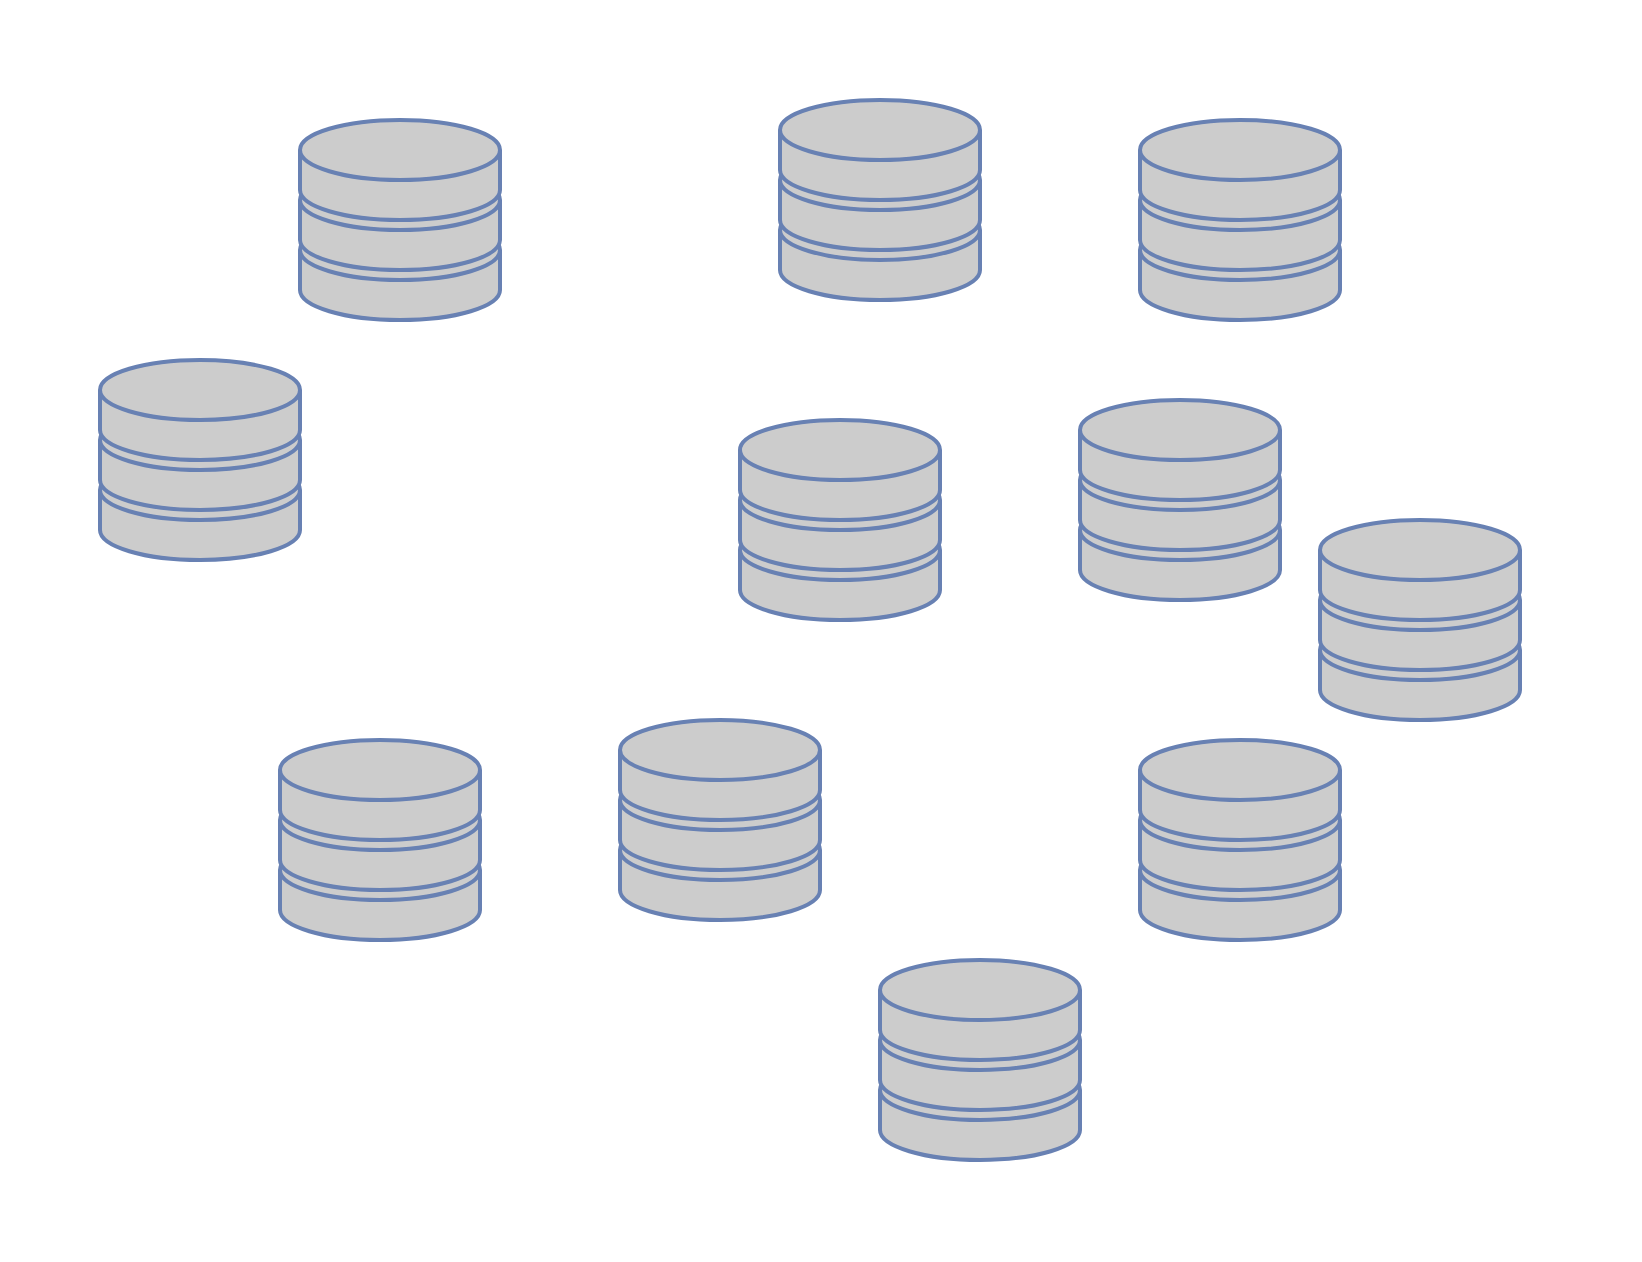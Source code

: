 <mxfile version="10.5.0" type="device"><diagram name="Page-1" id="822b0af5-4adb-64df-f703-e8dfc1f81529"><mxGraphModel dx="1185" dy="789" grid="1" gridSize="10" guides="1" tooltips="1" connect="1" arrows="1" fold="1" page="1" pageScale="1" pageWidth="1100" pageHeight="850" background="#ffffff" math="0" shadow="0"><root><mxCell id="0"/><mxCell id="1" parent="0"/><mxCell id="8COAl7UaJrIkQnxIdUxn-1" value="" style="fontColor=#0066CC;verticalAlign=top;verticalLabelPosition=bottom;labelPosition=center;align=center;html=1;outlineConnect=0;fillColor=#CCCCCC;strokeColor=#6881B3;gradientColor=none;gradientDirection=north;strokeWidth=2;shape=mxgraph.networks.storage;" vertex="1" parent="1"><mxGeometry x="260" y="130" width="100" height="100" as="geometry"/></mxCell><mxCell id="8COAl7UaJrIkQnxIdUxn-2" value="" style="fontColor=#0066CC;verticalAlign=top;verticalLabelPosition=bottom;labelPosition=center;align=center;html=1;outlineConnect=0;fillColor=#CCCCCC;strokeColor=#6881B3;gradientColor=none;gradientDirection=north;strokeWidth=2;shape=mxgraph.networks.storage;" vertex="1" parent="1"><mxGeometry x="250" y="440" width="100" height="100" as="geometry"/></mxCell><mxCell id="8COAl7UaJrIkQnxIdUxn-3" value="" style="fontColor=#0066CC;verticalAlign=top;verticalLabelPosition=bottom;labelPosition=center;align=center;html=1;outlineConnect=0;fillColor=#CCCCCC;strokeColor=#6881B3;gradientColor=none;gradientDirection=north;strokeWidth=2;shape=mxgraph.networks.storage;" vertex="1" parent="1"><mxGeometry x="680" y="130" width="100" height="100" as="geometry"/></mxCell><mxCell id="8COAl7UaJrIkQnxIdUxn-4" value="" style="fontColor=#0066CC;verticalAlign=top;verticalLabelPosition=bottom;labelPosition=center;align=center;html=1;outlineConnect=0;fillColor=#CCCCCC;strokeColor=#6881B3;gradientColor=none;gradientDirection=north;strokeWidth=2;shape=mxgraph.networks.storage;" vertex="1" parent="1"><mxGeometry x="480" y="280" width="100" height="100" as="geometry"/></mxCell><mxCell id="8COAl7UaJrIkQnxIdUxn-5" value="" style="fontColor=#0066CC;verticalAlign=top;verticalLabelPosition=bottom;labelPosition=center;align=center;html=1;outlineConnect=0;fillColor=#CCCCCC;strokeColor=#6881B3;gradientColor=none;gradientDirection=north;strokeWidth=2;shape=mxgraph.networks.storage;" vertex="1" parent="1"><mxGeometry x="680" y="440" width="100" height="100" as="geometry"/></mxCell><mxCell id="8COAl7UaJrIkQnxIdUxn-6" value="" style="fontColor=#0066CC;verticalAlign=top;verticalLabelPosition=bottom;labelPosition=center;align=center;html=1;outlineConnect=0;fillColor=#CCCCCC;strokeColor=#6881B3;gradientColor=none;gradientDirection=north;strokeWidth=2;shape=mxgraph.networks.storage;" vertex="1" parent="1"><mxGeometry x="160" y="250" width="100" height="100" as="geometry"/></mxCell><mxCell id="8COAl7UaJrIkQnxIdUxn-7" value="" style="fontColor=#0066CC;verticalAlign=top;verticalLabelPosition=bottom;labelPosition=center;align=center;html=1;outlineConnect=0;fillColor=#CCCCCC;strokeColor=#6881B3;gradientColor=none;gradientDirection=north;strokeWidth=2;shape=mxgraph.networks.storage;" vertex="1" parent="1"><mxGeometry x="550" y="550" width="100" height="100" as="geometry"/></mxCell><mxCell id="8COAl7UaJrIkQnxIdUxn-8" value="" style="fontColor=#0066CC;verticalAlign=top;verticalLabelPosition=bottom;labelPosition=center;align=center;html=1;outlineConnect=0;fillColor=#CCCCCC;strokeColor=#6881B3;gradientColor=none;gradientDirection=north;strokeWidth=2;shape=mxgraph.networks.storage;" vertex="1" parent="1"><mxGeometry x="500" y="120" width="100" height="100" as="geometry"/></mxCell><mxCell id="8COAl7UaJrIkQnxIdUxn-9" value="" style="fontColor=#0066CC;verticalAlign=top;verticalLabelPosition=bottom;labelPosition=center;align=center;html=1;outlineConnect=0;fillColor=#CCCCCC;strokeColor=#6881B3;gradientColor=none;gradientDirection=north;strokeWidth=2;shape=mxgraph.networks.storage;" vertex="1" parent="1"><mxGeometry x="770" y="330" width="100" height="100" as="geometry"/></mxCell><mxCell id="8COAl7UaJrIkQnxIdUxn-10" value="" style="fontColor=#0066CC;verticalAlign=top;verticalLabelPosition=bottom;labelPosition=center;align=center;html=1;outlineConnect=0;fillColor=#CCCCCC;strokeColor=#6881B3;gradientColor=none;gradientDirection=north;strokeWidth=2;shape=mxgraph.networks.storage;" vertex="1" parent="1"><mxGeometry x="420" y="430" width="100" height="100" as="geometry"/></mxCell><mxCell id="8COAl7UaJrIkQnxIdUxn-11" value="" style="fontColor=#0066CC;verticalAlign=top;verticalLabelPosition=bottom;labelPosition=center;align=center;html=1;outlineConnect=0;fillColor=#CCCCCC;strokeColor=#6881B3;gradientColor=none;gradientDirection=north;strokeWidth=2;shape=mxgraph.networks.storage;" vertex="1" parent="1"><mxGeometry x="650" y="270" width="100" height="100" as="geometry"/></mxCell><mxCell id="8COAl7UaJrIkQnxIdUxn-13" value="" style="rounded=0;whiteSpace=wrap;html=1;fillColor=none;strokeColor=none;" vertex="1" parent="1"><mxGeometry x="110" y="70" width="820" height="630" as="geometry"/></mxCell></root></mxGraphModel></diagram></mxfile>